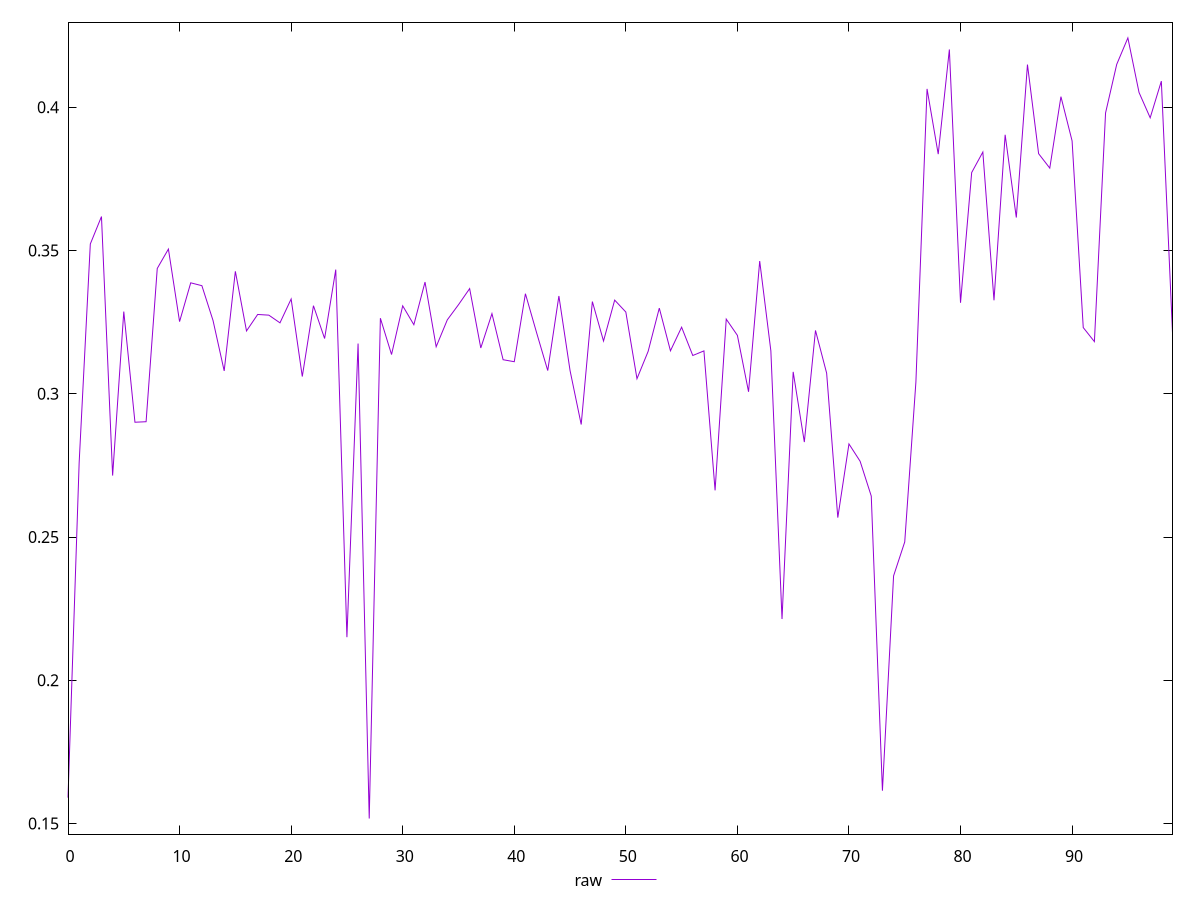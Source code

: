 reset

$raw <<EOF
0 0.1590342793453356
1 0.27596889963033994
2 0.35227432342484344
3 0.3618387667688408
4 0.2714453722048793
5 0.32867779970417466
6 0.29005652262801934
7 0.29023574414066544
8 0.3437303099240465
9 0.3504942371019231
10 0.32517320003469985
11 0.3387126457785431
12 0.3377125648123144
13 0.3255495958166668
14 0.30796845231169717
15 0.3427264234817201
16 0.321920615677973
17 0.3276685009005804
18 0.327428482630346
19 0.32474328475833125
20 0.33306662038826285
21 0.3060084794079531
22 0.3307264693941226
23 0.3192760805498307
24 0.3433248251436308
25 0.21503156290499828
26 0.31751092557152183
27 0.15174821688914075
28 0.3263670576279163
29 0.31368763213565076
30 0.33068164698540725
31 0.3240905417179525
32 0.3389780246628931
33 0.3164011086451865
34 0.32580024350782755
35 0.3310728417923077
36 0.33669438897935045
37 0.3159702377372494
38 0.3279576517948555
39 0.31187313346109374
40 0.31118157653974904
41 0.3349064091002864
42 0.32132686530878674
43 0.308085779221004
44 0.33411211892692116
45 0.3081014278785536
46 0.2892643665774224
47 0.3321660246178042
48 0.31839802429396785
49 0.33267849805654803
50 0.3285151018042209
51 0.3052483640898915
52 0.31479325581921125
53 0.3298901653250107
54 0.31498401961157935
55 0.3232233125155566
56 0.3133508334749432
57 0.31495161853052556
58 0.26628395090191864
59 0.3260500040432499
60 0.32036999691555407
61 0.30068623065248223
62 0.3463061524143027
63 0.31496129261475153
64 0.22137802689471037
65 0.3076306590356954
66 0.2831372988846918
67 0.322095372715699
68 0.30716927252060056
69 0.2567692090408152
70 0.28247951773389485
71 0.2764345653051358
72 0.264274340989428
73 0.1614641600221243
74 0.23643055292829543
75 0.2482808805547106
76 0.30405878734470454
77 0.4063927595857002
78 0.3836262015031206
79 0.42015396827283247
80 0.3317540789343454
81 0.377204082537012
82 0.38435031755898225
83 0.33261972816243907
84 0.3903727380897118
85 0.36150339784124247
86 0.41488128971861504
87 0.38378721820638295
88 0.3787461861933473
89 0.4036867407841015
90 0.38824491387688786
91 0.3230957708836834
92 0.31819827746386314
93 0.39799731190203175
94 0.4149475573690218
95 0.42418987528260105
96 0.4051564576875968
97 0.3963109305323458
98 0.4090985415304088
99 0.3212780110895233
EOF

set key outside below
set xrange [0:99]
set yrange [0.14629938372127155:0.42963870845047025]
set trange [0.14629938372127155:0.42963870845047025]
set terminal svg size 640, 500 enhanced background rgb 'white'
set output "reprap/meta/pScore/samples/pages/raw/values.svg"

plot $raw title "raw" with line

reset
